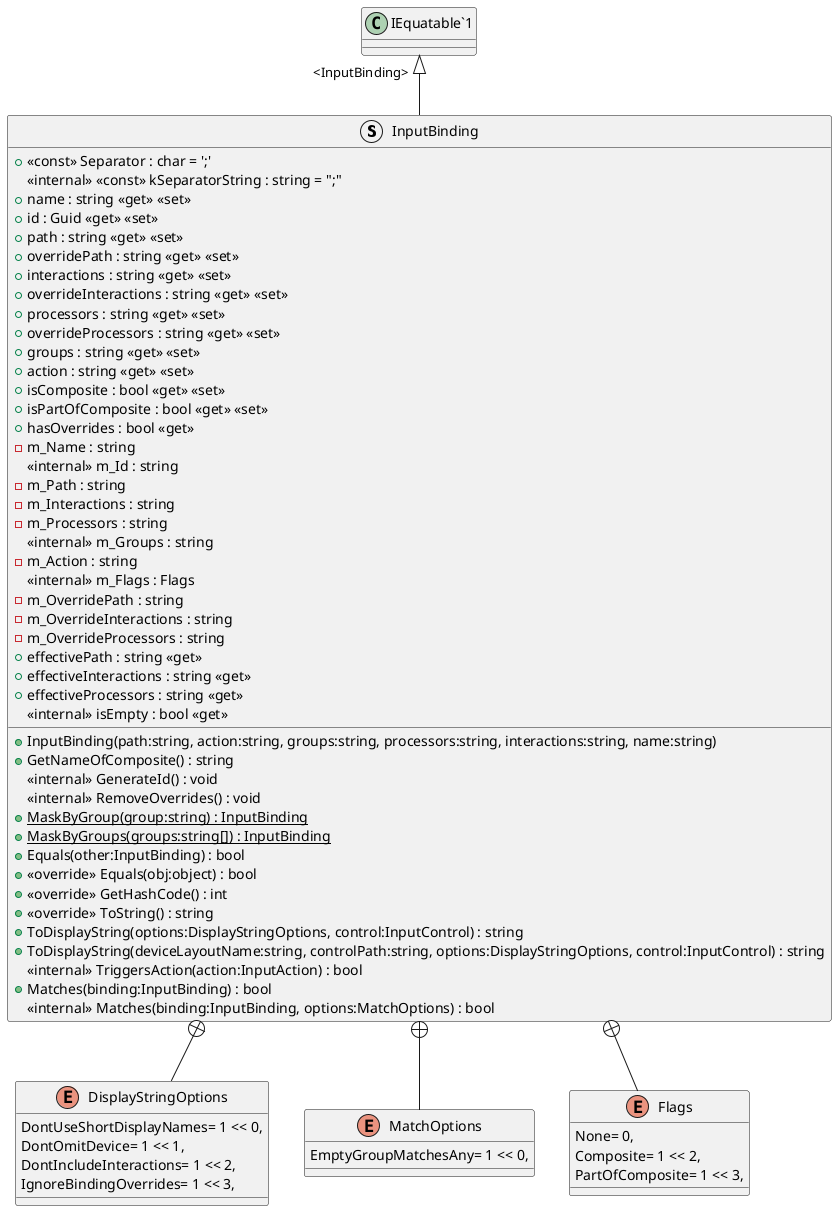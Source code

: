 @startuml
struct InputBinding {
    + <<const>> Separator : char = ';'
    <<internal>> <<const>> kSeparatorString : string = ";"
    + name : string <<get>> <<set>>
    + id : Guid <<get>> <<set>>
    + path : string <<get>> <<set>>
    + overridePath : string <<get>> <<set>>
    + interactions : string <<get>> <<set>>
    + overrideInteractions : string <<get>> <<set>>
    + processors : string <<get>> <<set>>
    + overrideProcessors : string <<get>> <<set>>
    + groups : string <<get>> <<set>>
    + action : string <<get>> <<set>>
    + isComposite : bool <<get>> <<set>>
    + isPartOfComposite : bool <<get>> <<set>>
    + hasOverrides : bool <<get>>
    + InputBinding(path:string, action:string, groups:string, processors:string, interactions:string, name:string)
    + GetNameOfComposite() : string
    <<internal>> GenerateId() : void
    <<internal>> RemoveOverrides() : void
    + {static} MaskByGroup(group:string) : InputBinding
    + {static} MaskByGroups(groups:string[]) : InputBinding
    - m_Name : string
    <<internal>> m_Id : string
    - m_Path : string
    - m_Interactions : string
    - m_Processors : string
    <<internal>> m_Groups : string
    - m_Action : string
    <<internal>> m_Flags : Flags
    - m_OverridePath : string
    - m_OverrideInteractions : string
    - m_OverrideProcessors : string
    + effectivePath : string <<get>>
    + effectiveInteractions : string <<get>>
    + effectiveProcessors : string <<get>>
    <<internal>> isEmpty : bool <<get>>
    + Equals(other:InputBinding) : bool
    + <<override>> Equals(obj:object) : bool
    + <<override>> GetHashCode() : int
    + <<override>> ToString() : string
    + ToDisplayString(options:DisplayStringOptions, control:InputControl) : string
    + ToDisplayString(deviceLayoutName:string, controlPath:string, options:DisplayStringOptions, control:InputControl) : string
    <<internal>> TriggersAction(action:InputAction) : bool
    + Matches(binding:InputBinding) : bool
    <<internal>> Matches(binding:InputBinding, options:MatchOptions) : bool
}
enum DisplayStringOptions {
    DontUseShortDisplayNames= 1 << 0,
    DontOmitDevice= 1 << 1,
    DontIncludeInteractions= 1 << 2,
    IgnoreBindingOverrides= 1 << 3,
}
enum MatchOptions {
    EmptyGroupMatchesAny= 1 << 0,
}
enum Flags {
    None= 0,
    Composite= 1 << 2,
    PartOfComposite= 1 << 3,
}
"IEquatable`1" "<InputBinding>" <|-- InputBinding
InputBinding +-- DisplayStringOptions
InputBinding +-- MatchOptions
InputBinding +-- Flags
@enduml
